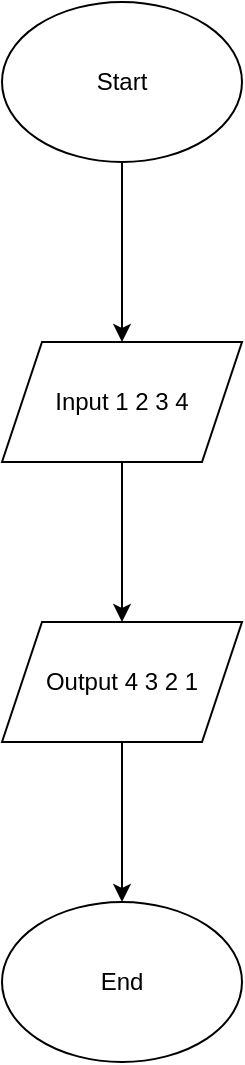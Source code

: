 <mxfile version="24.8.9">
  <diagram name="หน้า-1" id="O3I57W9G2pR_3P7PdWP-">
    <mxGraphModel dx="1050" dy="530" grid="1" gridSize="10" guides="1" tooltips="1" connect="1" arrows="1" fold="1" page="1" pageScale="1" pageWidth="827" pageHeight="1169" math="0" shadow="0">
      <root>
        <mxCell id="0" />
        <mxCell id="1" parent="0" />
        <mxCell id="eEYJCGPQC6Voqe_gPSTT-4" value="" style="edgeStyle=orthogonalEdgeStyle;rounded=0;orthogonalLoop=1;jettySize=auto;html=1;" edge="1" parent="1" source="eEYJCGPQC6Voqe_gPSTT-2" target="eEYJCGPQC6Voqe_gPSTT-3">
          <mxGeometry relative="1" as="geometry" />
        </mxCell>
        <mxCell id="eEYJCGPQC6Voqe_gPSTT-2" value="Start" style="ellipse;whiteSpace=wrap;html=1;" vertex="1" parent="1">
          <mxGeometry x="354" y="10" width="120" height="80" as="geometry" />
        </mxCell>
        <mxCell id="eEYJCGPQC6Voqe_gPSTT-6" value="" style="edgeStyle=orthogonalEdgeStyle;rounded=0;orthogonalLoop=1;jettySize=auto;html=1;" edge="1" parent="1" source="eEYJCGPQC6Voqe_gPSTT-3" target="eEYJCGPQC6Voqe_gPSTT-5">
          <mxGeometry relative="1" as="geometry" />
        </mxCell>
        <mxCell id="eEYJCGPQC6Voqe_gPSTT-3" value="Input 1 2 3 4" style="shape=parallelogram;perimeter=parallelogramPerimeter;whiteSpace=wrap;html=1;fixedSize=1;" vertex="1" parent="1">
          <mxGeometry x="354" y="180" width="120" height="60" as="geometry" />
        </mxCell>
        <mxCell id="eEYJCGPQC6Voqe_gPSTT-8" value="" style="edgeStyle=orthogonalEdgeStyle;rounded=0;orthogonalLoop=1;jettySize=auto;html=1;" edge="1" parent="1" source="eEYJCGPQC6Voqe_gPSTT-5" target="eEYJCGPQC6Voqe_gPSTT-7">
          <mxGeometry relative="1" as="geometry" />
        </mxCell>
        <mxCell id="eEYJCGPQC6Voqe_gPSTT-5" value="Output 4 3 2 1" style="shape=parallelogram;perimeter=parallelogramPerimeter;whiteSpace=wrap;html=1;fixedSize=1;" vertex="1" parent="1">
          <mxGeometry x="354" y="320" width="120" height="60" as="geometry" />
        </mxCell>
        <mxCell id="eEYJCGPQC6Voqe_gPSTT-7" value="End" style="ellipse;whiteSpace=wrap;html=1;" vertex="1" parent="1">
          <mxGeometry x="354" y="460" width="120" height="80" as="geometry" />
        </mxCell>
      </root>
    </mxGraphModel>
  </diagram>
</mxfile>

